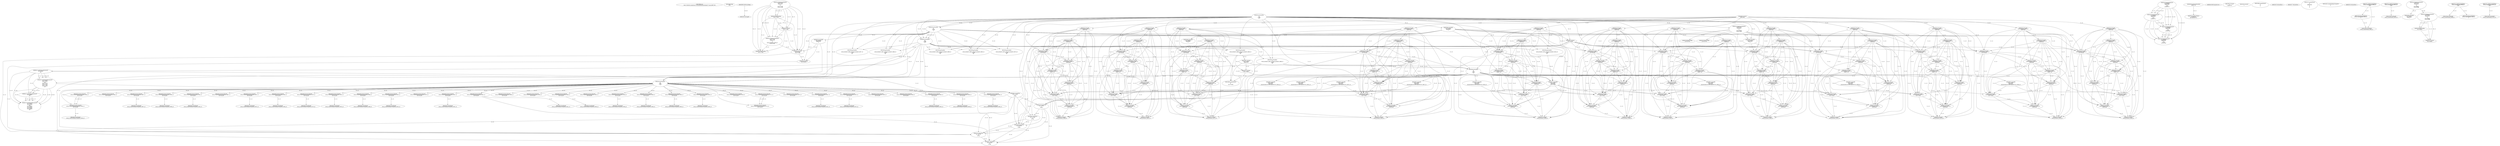 // Global SCDG with merge call
digraph {
	0 [label="268454688.main
bc6c1749356551cbd4d54ee79104b4add90ee0e5b566def377e5a4226ff727b9"]
	1 [label="268454699.Sleep
1000"]
	2 [label="268450908.GetProcessHeap
"]
	3 [label="268465424.VirtualAlloc
0
128
12288
4"]
	4 [label="268465190.RegOpenKeyExW
2147483650
268501000
0
131097
2147417172"]
	5 [label="268465489.wsprintfW
3221762048
268500964
0"]
	3 -> 5 [label="(0-->1)"]
	6 [label="268466183.VirtualAlloc
0
1024
12288
4"]
	3 -> 6 [label="(3-->3)"]
	3 -> 6 [label="(4-->4)"]
	7 [label="268466202.VirtualAlloc
0
3596
12288
4"]
	3 -> 7 [label="(3-->3)"]
	6 -> 7 [label="(3-->3)"]
	3 -> 7 [label="(4-->4)"]
	6 -> 7 [label="(4-->4)"]
	8 [label="268466212.GetWindowsDirectoryW
3221770240
256"]
	7 -> 8 [label="(0-->1)"]
	9 [label="268466270.GetVolumeInformationW
3221770240
3221770752
256
3221771776
3221771784
3221771780
3221771264
256"]
	7 -> 9 [label="(0-->1)"]
	8 -> 9 [label="(1-->1)"]
	8 -> 9 [label="(2-->3)"]
	8 -> 9 [label="(2-->8)"]
	10 [label="268465190.RegOpenKeyExW
2147483650
268501632
0
131097
2147417172"]
	4 -> 10 [label="(1-->1)"]
	4 -> 10 [label="(4-->4)"]
	4 -> 10 [label="(5-->5)"]
	11 [label="268465223.RegQueryValueExW
3221771788
268501592
0
0
3221771788
2147417188"]
	12 [label="268465239.RegCloseKey
3221771788"]
	11 -> 12 [label="(1-->1)"]
	11 -> 12 [label="(5-->1)"]
	13 [label="268466320.lstrlenW
3221771788"]
	11 -> 13 [label="(1-->1)"]
	11 -> 13 [label="(5-->1)"]
	12 -> 13 [label="(1-->1)"]
	14 [label="268465223.RegQueryValueExW
3221771788
268501728
0
0
retval_lstrlenW_32789_32
2147417188"]
	11 -> 14 [label="(1-->1)"]
	11 -> 14 [label="(5-->1)"]
	12 -> 14 [label="(1-->1)"]
	13 -> 14 [label="(1-->1)"]
	11 -> 14 [label="(6-->6)"]
	15 [label="268466376.wsprintfW
3221766144
268501204
0"]
	6 -> 15 [label="(0-->1)"]
	16 [label="268466397.lstrcatW
3221766144
3221771788"]
	6 -> 16 [label="(0-->1)"]
	15 -> 16 [label="(1-->1)"]
	11 -> 16 [label="(1-->2)"]
	11 -> 16 [label="(5-->2)"]
	12 -> 16 [label="(1-->2)"]
	13 -> 16 [label="(1-->2)"]
	14 -> 16 [label="(1-->2)"]
	17 [label="268466409.GetModuleHandleW
268501752"]
	18 [label="268466416.GetProcAddress
270536744
RtlComputeCrc32"]
	17 -> 18 [label="(0-->1)"]
	19 [label="268466432.lstrlenW
3221766144"]
	6 -> 19 [label="(0-->1)"]
	15 -> 19 [label="(1-->1)"]
	16 -> 19 [label="(1-->1)"]
	20 [label="268466449.RtlComputeCrc32
"]
	21 [label="268466481.VirtualFree
3221770240
0
32768"]
	7 -> 21 [label="(0-->1)"]
	8 -> 21 [label="(1-->1)"]
	9 -> 21 [label="(1-->1)"]
	22 [label="268464882.lstrlenW
3221762048"]
	3 -> 22 [label="(0-->1)"]
	5 -> 22 [label="(1-->1)"]
	23 [label="268464893.lstrlenW
268497860"]
	24 [label="268453932.VirtualAlloc
0
retval_lstrlenW_32891_32_retval_lstrlenW_32886_32
12288
64"]
	3 -> 24 [label="(3-->3)"]
	6 -> 24 [label="(3-->3)"]
	7 -> 24 [label="(3-->3)"]
	25 [label="268453967.lstrcpyW
0
268497976"]
	26 [label="268453974.lstrlenW
0"]
	27 [label="268464425.lstrcatW
retval_lstrlenW_32955_32
268497860"]
	23 -> 27 [label="(1-->2)"]
	28 [label="268464433.lstrcatW
retval_lstrlenW_32955_32
268500944"]
	27 -> 28 [label="(1-->1)"]
	29 [label="268464439.lstrcatW
retval_lstrlenW_32955_32
3221762048"]
	27 -> 29 [label="(1-->1)"]
	28 -> 29 [label="(1-->1)"]
	3 -> 29 [label="(0-->2)"]
	5 -> 29 [label="(1-->2)"]
	22 -> 29 [label="(1-->2)"]
	30 [label="268464447.lstrcatW
retval_lstrlenW_32955_32
268500948"]
	27 -> 30 [label="(1-->1)"]
	28 -> 30 [label="(1-->1)"]
	29 -> 30 [label="(1-->1)"]
	31 [label="268464636.VirtualAlloc
0
66
12288
64"]
	3 -> 31 [label="(3-->3)"]
	6 -> 31 [label="(3-->3)"]
	7 -> 31 [label="(3-->3)"]
	24 -> 31 [label="(3-->3)"]
	24 -> 31 [label="(4-->4)"]
	32 [label="268464662.wsprintfW
3221778432
268500952
unconstrained_ret_RtlComputeCrc32_32847_32"]
	31 -> 32 [label="(0-->1)"]
	33 [label="268464692.lstrcatW
retval_lstrlenW_32955_32
268497764"]
	27 -> 33 [label="(1-->1)"]
	28 -> 33 [label="(1-->1)"]
	29 -> 33 [label="(1-->1)"]
	30 -> 33 [label="(1-->1)"]
	34 [label="268464700.lstrcatW
retval_lstrlenW_32955_32
268500944"]
	27 -> 34 [label="(1-->1)"]
	28 -> 34 [label="(1-->1)"]
	29 -> 34 [label="(1-->1)"]
	30 -> 34 [label="(1-->1)"]
	33 -> 34 [label="(1-->1)"]
	28 -> 34 [label="(2-->2)"]
	35 [label="268464706.lstrcatW
retval_lstrlenW_32955_32
3221778432"]
	27 -> 35 [label="(1-->1)"]
	28 -> 35 [label="(1-->1)"]
	29 -> 35 [label="(1-->1)"]
	30 -> 35 [label="(1-->1)"]
	33 -> 35 [label="(1-->1)"]
	34 -> 35 [label="(1-->1)"]
	31 -> 35 [label="(0-->2)"]
	32 -> 35 [label="(1-->2)"]
	36 [label="268464714.lstrcatW
retval_lstrlenW_32955_32
268500948"]
	27 -> 36 [label="(1-->1)"]
	28 -> 36 [label="(1-->1)"]
	29 -> 36 [label="(1-->1)"]
	30 -> 36 [label="(1-->1)"]
	33 -> 36 [label="(1-->1)"]
	34 -> 36 [label="(1-->1)"]
	35 -> 36 [label="(1-->1)"]
	30 -> 36 [label="(2-->2)"]
	37 [label="268464726.VirtualFree
3221778432
0
32768"]
	31 -> 37 [label="(0-->1)"]
	32 -> 37 [label="(1-->1)"]
	35 -> 37 [label="(2-->1)"]
	21 -> 37 [label="(3-->3)"]
	38 [label="268464767.lstrlenW
retval_lstrlenW_32955_32"]
	27 -> 38 [label="(1-->1)"]
	28 -> 38 [label="(1-->1)"]
	29 -> 38 [label="(1-->1)"]
	30 -> 38 [label="(1-->1)"]
	33 -> 38 [label="(1-->1)"]
	34 -> 38 [label="(1-->1)"]
	35 -> 38 [label="(1-->1)"]
	36 -> 38 [label="(1-->1)"]
	39 [label="268453998.CreateMutexW
0
0
0"]
	40 [label="268454010.GetLastError
"]
	41 [label="268454017.GetLastError
"]
	42 [label="268454043.VirtualFree
3221774336
0
32768"]
	24 -> 42 [label="(0-->1)"]
	21 -> 42 [label="(3-->3)"]
	37 -> 42 [label="(3-->3)"]
	43 [label="268467629.VirtualFree
3221762048
0
32768"]
	3 -> 43 [label="(0-->1)"]
	5 -> 43 [label="(1-->1)"]
	22 -> 43 [label="(1-->1)"]
	29 -> 43 [label="(2-->1)"]
	21 -> 43 [label="(3-->3)"]
	37 -> 43 [label="(3-->3)"]
	42 -> 43 [label="(3-->3)"]
	44 [label="268467737.VirtualFree
3221766144
0
32768"]
	6 -> 44 [label="(0-->1)"]
	15 -> 44 [label="(1-->1)"]
	16 -> 44 [label="(1-->1)"]
	19 -> 44 [label="(1-->1)"]
	21 -> 44 [label="(3-->3)"]
	37 -> 44 [label="(3-->3)"]
	42 -> 44 [label="(3-->3)"]
	43 -> 44 [label="(3-->3)"]
	45 [label="268454737.CreateThread
0
0
268447024
0
0
0"]
	46 [label="268454450.CreateToolhelp32Snapshot
2
0"]
	47 [label="268454476.VirtualAlloc
0
556
12288
4"]
	3 -> 47 [label="(3-->3)"]
	6 -> 47 [label="(3-->3)"]
	7 -> 47 [label="(3-->3)"]
	24 -> 47 [label="(3-->3)"]
	31 -> 47 [label="(3-->3)"]
	3 -> 47 [label="(4-->4)"]
	6 -> 47 [label="(4-->4)"]
	7 -> 47 [label="(4-->4)"]
	48 [label="268454501.Process32FirstW
retval_CreateToolhelp32Snapshot_33944_32
3221782528"]
	47 -> 48 [label="(0-->2)"]
	49 [label="268454533.lstrcmpiW
"]
	2 -> 49 [label="(0-->0)"]
	50 [label="268454602.Process32NextW
retval_CreateToolhelp32Snapshot_33944_32
3221782528"]
	48 -> 50 [label="(1-->1)"]
	47 -> 50 [label="(0-->2)"]
	48 -> 50 [label="(2-->2)"]
	51 [label="268465223.RegQueryValueExW
2147417376
268500984
0
0
3221762048
2147417188"]
	3 -> 51 [label="(0-->5)"]
	52 [label="268465254.GetLastError
"]
	53 [label="268465263.RegCloseKey
2147417376"]
	51 -> 53 [label="(1-->1)"]
	54 [label="268453932.VirtualAlloc
0
retval_lstrlenW_32867_32_retval_lstrlenW_32860_32
12288
64"]
	3 -> 54 [label="(3-->3)"]
	6 -> 54 [label="(3-->3)"]
	7 -> 54 [label="(3-->3)"]
	55 [label="268464425.lstrcatW
retval_lstrlenW_32909_32
268497860"]
	23 -> 55 [label="(1-->2)"]
	56 [label="268464433.lstrcatW
retval_lstrlenW_32909_32
268500944"]
	55 -> 56 [label="(1-->1)"]
	57 [label="268464439.lstrcatW
retval_lstrlenW_32909_32
3221762048"]
	55 -> 57 [label="(1-->1)"]
	56 -> 57 [label="(1-->1)"]
	3 -> 57 [label="(0-->2)"]
	5 -> 57 [label="(1-->2)"]
	22 -> 57 [label="(1-->2)"]
	51 -> 57 [label="(5-->2)"]
	58 [label="268464447.lstrcatW
retval_lstrlenW_32909_32
268500948"]
	55 -> 58 [label="(1-->1)"]
	56 -> 58 [label="(1-->1)"]
	57 -> 58 [label="(1-->1)"]
	59 [label="268464662.wsprintfW
3221778432
268500952
unconstrained_ret_RtlComputeCrc32_32825_32"]
	31 -> 59 [label="(0-->1)"]
	60 [label="268464692.lstrcatW
retval_lstrlenW_32909_32
268497764"]
	55 -> 60 [label="(1-->1)"]
	56 -> 60 [label="(1-->1)"]
	57 -> 60 [label="(1-->1)"]
	58 -> 60 [label="(1-->1)"]
	61 [label="268464700.lstrcatW
retval_lstrlenW_32909_32
268500944"]
	55 -> 61 [label="(1-->1)"]
	56 -> 61 [label="(1-->1)"]
	57 -> 61 [label="(1-->1)"]
	58 -> 61 [label="(1-->1)"]
	60 -> 61 [label="(1-->1)"]
	56 -> 61 [label="(2-->2)"]
	62 [label="268464706.lstrcatW
retval_lstrlenW_32909_32
3221778432"]
	55 -> 62 [label="(1-->1)"]
	56 -> 62 [label="(1-->1)"]
	57 -> 62 [label="(1-->1)"]
	58 -> 62 [label="(1-->1)"]
	60 -> 62 [label="(1-->1)"]
	61 -> 62 [label="(1-->1)"]
	31 -> 62 [label="(0-->2)"]
	59 -> 62 [label="(1-->2)"]
	63 [label="268464714.lstrcatW
retval_lstrlenW_32909_32
268500948"]
	55 -> 63 [label="(1-->1)"]
	56 -> 63 [label="(1-->1)"]
	57 -> 63 [label="(1-->1)"]
	58 -> 63 [label="(1-->1)"]
	60 -> 63 [label="(1-->1)"]
	61 -> 63 [label="(1-->1)"]
	62 -> 63 [label="(1-->1)"]
	58 -> 63 [label="(2-->2)"]
	64 [label="268464767.lstrlenW
retval_lstrlenW_32909_32"]
	55 -> 64 [label="(1-->1)"]
	56 -> 64 [label="(1-->1)"]
	57 -> 64 [label="(1-->1)"]
	58 -> 64 [label="(1-->1)"]
	60 -> 64 [label="(1-->1)"]
	61 -> 64 [label="(1-->1)"]
	62 -> 64 [label="(1-->1)"]
	63 -> 64 [label="(1-->1)"]
	65 [label="268454501.Process32FirstW
retval_CreateToolhelp32Snapshot_33714_32
3221782528"]
	47 -> 65 [label="(0-->2)"]
	66 [label="268454602.Process32NextW
retval_CreateToolhelp32Snapshot_33714_32
3221782528"]
	65 -> 66 [label="(1-->1)"]
	47 -> 66 [label="(0-->2)"]
	65 -> 66 [label="(2-->2)"]
	67 [label="268465263.RegCloseKey
3221771788"]
	11 -> 67 [label="(1-->1)"]
	11 -> 67 [label="(5-->1)"]
	12 -> 67 [label="(1-->1)"]
	13 -> 67 [label="(1-->1)"]
	14 -> 67 [label="(1-->1)"]
	68 [label="268453932.VirtualAlloc
0
retval_lstrlenW_32889_32_retval_lstrlenW_32883_32
12288
64"]
	3 -> 68 [label="(3-->3)"]
	6 -> 68 [label="(3-->3)"]
	7 -> 68 [label="(3-->3)"]
	69 [label="268453967.lstrcpyW
3221774336
268497976"]
	68 -> 69 [label="(0-->1)"]
	70 [label="268453974.lstrlenW
3221774336"]
	68 -> 70 [label="(0-->1)"]
	69 -> 70 [label="(1-->1)"]
	71 [label="268464425.lstrcatW
retval_lstrlenW_32971_32
268497860"]
	23 -> 71 [label="(1-->2)"]
	72 [label="268464433.lstrcatW
retval_lstrlenW_32971_32
268500944"]
	71 -> 72 [label="(1-->1)"]
	73 [label="268464439.lstrcatW
retval_lstrlenW_32971_32
3221762048"]
	71 -> 73 [label="(1-->1)"]
	72 -> 73 [label="(1-->1)"]
	3 -> 73 [label="(0-->2)"]
	5 -> 73 [label="(1-->2)"]
	22 -> 73 [label="(1-->2)"]
	74 [label="268464447.lstrcatW
retval_lstrlenW_32971_32
268500948"]
	71 -> 74 [label="(1-->1)"]
	72 -> 74 [label="(1-->1)"]
	73 -> 74 [label="(1-->1)"]
	75 [label="268464662.wsprintfW
3221778432
268500952
unconstrained_ret_RtlComputeCrc32_32857_32"]
	31 -> 75 [label="(0-->1)"]
	76 [label="268464692.lstrcatW
retval_lstrlenW_32971_32
268497764"]
	71 -> 76 [label="(1-->1)"]
	72 -> 76 [label="(1-->1)"]
	73 -> 76 [label="(1-->1)"]
	74 -> 76 [label="(1-->1)"]
	77 [label="268464700.lstrcatW
retval_lstrlenW_32971_32
268500944"]
	71 -> 77 [label="(1-->1)"]
	72 -> 77 [label="(1-->1)"]
	73 -> 77 [label="(1-->1)"]
	74 -> 77 [label="(1-->1)"]
	76 -> 77 [label="(1-->1)"]
	72 -> 77 [label="(2-->2)"]
	78 [label="268464706.lstrcatW
retval_lstrlenW_32971_32
3221778432"]
	71 -> 78 [label="(1-->1)"]
	72 -> 78 [label="(1-->1)"]
	73 -> 78 [label="(1-->1)"]
	74 -> 78 [label="(1-->1)"]
	76 -> 78 [label="(1-->1)"]
	77 -> 78 [label="(1-->1)"]
	31 -> 78 [label="(0-->2)"]
	75 -> 78 [label="(1-->2)"]
	79 [label="268464714.lstrcatW
retval_lstrlenW_32971_32
268500948"]
	71 -> 79 [label="(1-->1)"]
	72 -> 79 [label="(1-->1)"]
	73 -> 79 [label="(1-->1)"]
	74 -> 79 [label="(1-->1)"]
	76 -> 79 [label="(1-->1)"]
	77 -> 79 [label="(1-->1)"]
	78 -> 79 [label="(1-->1)"]
	74 -> 79 [label="(2-->2)"]
	80 [label="268464767.lstrlenW
retval_lstrlenW_32971_32"]
	71 -> 80 [label="(1-->1)"]
	72 -> 80 [label="(1-->1)"]
	73 -> 80 [label="(1-->1)"]
	74 -> 80 [label="(1-->1)"]
	76 -> 80 [label="(1-->1)"]
	77 -> 80 [label="(1-->1)"]
	78 -> 80 [label="(1-->1)"]
	79 -> 80 [label="(1-->1)"]
	81 [label="268453998.CreateMutexW
0
0
3221774336"]
	68 -> 81 [label="(0-->3)"]
	69 -> 81 [label="(1-->3)"]
	70 -> 81 [label="(1-->3)"]
	82 [label="268454602.Process32NextW
retval_CreateToolhelp32Snapshot_34031_32
3221782528"]
	47 -> 82 [label="(0-->2)"]
	83 [label="268454627.VirtualFree
3221782528
0
32768"]
	47 -> 83 [label="(0-->1)"]
	82 -> 83 [label="(2-->1)"]
	21 -> 83 [label="(3-->3)"]
	37 -> 83 [label="(3-->3)"]
	42 -> 83 [label="(3-->3)"]
	43 -> 83 [label="(3-->3)"]
	44 -> 83 [label="(3-->3)"]
	84 [label="268454634.CloseHandle
retval_CreateToolhelp32Snapshot_34031_32"]
	82 -> 84 [label="(1-->1)"]
	85 [label="268465190.RegOpenKeyExW
2147483650
268501000
0
131097
2147417052"]
	4 -> 85 [label="(1-->1)"]
	10 -> 85 [label="(1-->1)"]
	4 -> 85 [label="(2-->2)"]
	4 -> 85 [label="(4-->4)"]
	10 -> 85 [label="(4-->4)"]
	86 [label="268465489.wsprintfW
3221786624
268500964
0"]
	5 -> 86 [label="(2-->2)"]
	87 [label="268465239.RegCloseKey
2147417376"]
	51 -> 87 [label="(1-->1)"]
	88 [label="268465489.wsprintfW
3221762048
268501104
0"]
	3 -> 88 [label="(0-->1)"]
	51 -> 88 [label="(5-->1)"]
	89 [label="268453932.VirtualAlloc
0
retval_lstrlenW_32893_32_retval_lstrlenW_32899_32
12288
64"]
	3 -> 89 [label="(3-->3)"]
	6 -> 89 [label="(3-->3)"]
	7 -> 89 [label="(3-->3)"]
	90 [label="268464425.lstrcatW
retval_lstrlenW_32990_32
268497860"]
	23 -> 90 [label="(1-->2)"]
	91 [label="268464433.lstrcatW
retval_lstrlenW_32990_32
268500944"]
	90 -> 91 [label="(1-->1)"]
	92 [label="268464439.lstrcatW
retval_lstrlenW_32990_32
3221762048"]
	90 -> 92 [label="(1-->1)"]
	91 -> 92 [label="(1-->1)"]
	3 -> 92 [label="(0-->2)"]
	22 -> 92 [label="(1-->2)"]
	51 -> 92 [label="(5-->2)"]
	88 -> 92 [label="(1-->2)"]
	93 [label="268464447.lstrcatW
retval_lstrlenW_32990_32
268500948"]
	90 -> 93 [label="(1-->1)"]
	91 -> 93 [label="(1-->1)"]
	92 -> 93 [label="(1-->1)"]
	94 [label="268464662.wsprintfW
3221778432
268500952
unconstrained_ret_RtlComputeCrc32_32861_32"]
	31 -> 94 [label="(0-->1)"]
	95 [label="268464692.lstrcatW
retval_lstrlenW_32990_32
268497764"]
	90 -> 95 [label="(1-->1)"]
	91 -> 95 [label="(1-->1)"]
	92 -> 95 [label="(1-->1)"]
	93 -> 95 [label="(1-->1)"]
	96 [label="268464700.lstrcatW
retval_lstrlenW_32990_32
268500944"]
	90 -> 96 [label="(1-->1)"]
	91 -> 96 [label="(1-->1)"]
	92 -> 96 [label="(1-->1)"]
	93 -> 96 [label="(1-->1)"]
	95 -> 96 [label="(1-->1)"]
	91 -> 96 [label="(2-->2)"]
	97 [label="268464706.lstrcatW
retval_lstrlenW_32990_32
3221778432"]
	90 -> 97 [label="(1-->1)"]
	91 -> 97 [label="(1-->1)"]
	92 -> 97 [label="(1-->1)"]
	93 -> 97 [label="(1-->1)"]
	95 -> 97 [label="(1-->1)"]
	96 -> 97 [label="(1-->1)"]
	31 -> 97 [label="(0-->2)"]
	94 -> 97 [label="(1-->2)"]
	98 [label="268464714.lstrcatW
retval_lstrlenW_32990_32
268500948"]
	90 -> 98 [label="(1-->1)"]
	91 -> 98 [label="(1-->1)"]
	92 -> 98 [label="(1-->1)"]
	93 -> 98 [label="(1-->1)"]
	95 -> 98 [label="(1-->1)"]
	96 -> 98 [label="(1-->1)"]
	97 -> 98 [label="(1-->1)"]
	93 -> 98 [label="(2-->2)"]
	99 [label="268464767.lstrlenW
retval_lstrlenW_32990_32"]
	90 -> 99 [label="(1-->1)"]
	91 -> 99 [label="(1-->1)"]
	92 -> 99 [label="(1-->1)"]
	93 -> 99 [label="(1-->1)"]
	95 -> 99 [label="(1-->1)"]
	96 -> 99 [label="(1-->1)"]
	97 -> 99 [label="(1-->1)"]
	98 -> 99 [label="(1-->1)"]
	100 [label="268454761.WaitForSingleObject
retval_CreateThread_33994_32
5000"]
	101 [label="268454780.TerminateThread
retval_CreateThread_33994_32
0"]
	100 -> 101 [label="(1-->1)"]
	102 [label="268454790.CloseHandle
retval_CreateThread_33994_32"]
	100 -> 102 [label="(1-->1)"]
	101 -> 102 [label="(1-->1)"]
	103 [label="268454602.Process32NextW
retval_CreateToolhelp32Snapshot_34547_32
3221782528"]
	47 -> 103 [label="(0-->2)"]
	104 [label="268454634.CloseHandle
retval_CreateToolhelp32Snapshot_34547_32"]
	103 -> 104 [label="(1-->1)"]
	105 [label="268453932.VirtualAlloc
0
retval_lstrlenW_32885_32_retval_lstrlenW_32892_32
12288
64"]
	3 -> 105 [label="(3-->3)"]
	6 -> 105 [label="(3-->3)"]
	7 -> 105 [label="(3-->3)"]
	106 [label="268464425.lstrcatW
retval_lstrlenW_32976_32
268497860"]
	23 -> 106 [label="(1-->2)"]
	107 [label="268464433.lstrcatW
retval_lstrlenW_32976_32
268500944"]
	106 -> 107 [label="(1-->1)"]
	108 [label="268464439.lstrcatW
retval_lstrlenW_32976_32
3221762048"]
	106 -> 108 [label="(1-->1)"]
	107 -> 108 [label="(1-->1)"]
	3 -> 108 [label="(0-->2)"]
	5 -> 108 [label="(1-->2)"]
	22 -> 108 [label="(1-->2)"]
	51 -> 108 [label="(5-->2)"]
	109 [label="268464447.lstrcatW
retval_lstrlenW_32976_32
268500948"]
	106 -> 109 [label="(1-->1)"]
	107 -> 109 [label="(1-->1)"]
	108 -> 109 [label="(1-->1)"]
	110 [label="268464662.wsprintfW
3221778432
268500952
unconstrained_ret_RtlComputeCrc32_32856_32"]
	31 -> 110 [label="(0-->1)"]
	111 [label="268464692.lstrcatW
retval_lstrlenW_32976_32
268497764"]
	106 -> 111 [label="(1-->1)"]
	107 -> 111 [label="(1-->1)"]
	108 -> 111 [label="(1-->1)"]
	109 -> 111 [label="(1-->1)"]
	112 [label="268464700.lstrcatW
retval_lstrlenW_32976_32
268500944"]
	106 -> 112 [label="(1-->1)"]
	107 -> 112 [label="(1-->1)"]
	108 -> 112 [label="(1-->1)"]
	109 -> 112 [label="(1-->1)"]
	111 -> 112 [label="(1-->1)"]
	107 -> 112 [label="(2-->2)"]
	113 [label="268464706.lstrcatW
retval_lstrlenW_32976_32
3221778432"]
	106 -> 113 [label="(1-->1)"]
	107 -> 113 [label="(1-->1)"]
	108 -> 113 [label="(1-->1)"]
	109 -> 113 [label="(1-->1)"]
	111 -> 113 [label="(1-->1)"]
	112 -> 113 [label="(1-->1)"]
	31 -> 113 [label="(0-->2)"]
	110 -> 113 [label="(1-->2)"]
	114 [label="268464714.lstrcatW
retval_lstrlenW_32976_32
268500948"]
	106 -> 114 [label="(1-->1)"]
	107 -> 114 [label="(1-->1)"]
	108 -> 114 [label="(1-->1)"]
	109 -> 114 [label="(1-->1)"]
	111 -> 114 [label="(1-->1)"]
	112 -> 114 [label="(1-->1)"]
	113 -> 114 [label="(1-->1)"]
	109 -> 114 [label="(2-->2)"]
	115 [label="268464767.lstrlenW
retval_lstrlenW_32976_32"]
	106 -> 115 [label="(1-->1)"]
	107 -> 115 [label="(1-->1)"]
	108 -> 115 [label="(1-->1)"]
	109 -> 115 [label="(1-->1)"]
	111 -> 115 [label="(1-->1)"]
	112 -> 115 [label="(1-->1)"]
	113 -> 115 [label="(1-->1)"]
	114 -> 115 [label="(1-->1)"]
	116 [label="268454761.WaitForSingleObject
retval_CreateThread_33924_32
5000"]
	117 [label="268454790.CloseHandle
retval_CreateThread_33924_32"]
	116 -> 117 [label="(1-->1)"]
	118 [label="268454602.Process32NextW
retval_CreateToolhelp32Snapshot_34339_32
3221782528"]
	47 -> 118 [label="(0-->2)"]
	119 [label="268453932.VirtualAlloc
0
retval_lstrlenW_32824_32_retval_lstrlenW_32816_32
12288
64"]
	3 -> 119 [label="(3-->3)"]
	6 -> 119 [label="(3-->3)"]
	7 -> 119 [label="(3-->3)"]
	120 [label="268464425.lstrcatW
retval_lstrlenW_32846_32
268497860"]
	23 -> 120 [label="(1-->2)"]
	121 [label="268464433.lstrcatW
retval_lstrlenW_32846_32
268500944"]
	120 -> 121 [label="(1-->1)"]
	122 [label="268464439.lstrcatW
retval_lstrlenW_32846_32
3221762048"]
	120 -> 122 [label="(1-->1)"]
	121 -> 122 [label="(1-->1)"]
	3 -> 122 [label="(0-->2)"]
	5 -> 122 [label="(1-->2)"]
	22 -> 122 [label="(1-->2)"]
	123 [label="268464447.lstrcatW
retval_lstrlenW_32846_32
268500948"]
	120 -> 123 [label="(1-->1)"]
	121 -> 123 [label="(1-->1)"]
	122 -> 123 [label="(1-->1)"]
	124 [label="268464679.wsprintfW
3221778432
268500964
3221774336"]
	31 -> 124 [label="(0-->1)"]
	5 -> 124 [label="(2-->2)"]
	69 -> 124 [label="(1-->3)"]
	70 -> 124 [label="(1-->3)"]
	119 -> 124 [label="(0-->3)"]
	125 [label="268464692.lstrcatW
retval_lstrlenW_32846_32
268497764"]
	120 -> 125 [label="(1-->1)"]
	121 -> 125 [label="(1-->1)"]
	122 -> 125 [label="(1-->1)"]
	123 -> 125 [label="(1-->1)"]
	126 [label="268464700.lstrcatW
retval_lstrlenW_32846_32
268500944"]
	120 -> 126 [label="(1-->1)"]
	121 -> 126 [label="(1-->1)"]
	122 -> 126 [label="(1-->1)"]
	123 -> 126 [label="(1-->1)"]
	125 -> 126 [label="(1-->1)"]
	121 -> 126 [label="(2-->2)"]
	127 [label="268464706.lstrcatW
retval_lstrlenW_32846_32
3221778432"]
	120 -> 127 [label="(1-->1)"]
	121 -> 127 [label="(1-->1)"]
	122 -> 127 [label="(1-->1)"]
	123 -> 127 [label="(1-->1)"]
	125 -> 127 [label="(1-->1)"]
	126 -> 127 [label="(1-->1)"]
	31 -> 127 [label="(0-->2)"]
	124 -> 127 [label="(1-->2)"]
	128 [label="268464714.lstrcatW
retval_lstrlenW_32846_32
268500948"]
	120 -> 128 [label="(1-->1)"]
	121 -> 128 [label="(1-->1)"]
	122 -> 128 [label="(1-->1)"]
	123 -> 128 [label="(1-->1)"]
	125 -> 128 [label="(1-->1)"]
	126 -> 128 [label="(1-->1)"]
	127 -> 128 [label="(1-->1)"]
	123 -> 128 [label="(2-->2)"]
	129 [label="268464767.lstrlenW
retval_lstrlenW_32846_32"]
	120 -> 129 [label="(1-->1)"]
	121 -> 129 [label="(1-->1)"]
	122 -> 129 [label="(1-->1)"]
	123 -> 129 [label="(1-->1)"]
	125 -> 129 [label="(1-->1)"]
	126 -> 129 [label="(1-->1)"]
	127 -> 129 [label="(1-->1)"]
	128 -> 129 [label="(1-->1)"]
	130 [label="268454602.Process32NextW
retval_CreateToolhelp32Snapshot_32975_32
3221782528"]
	47 -> 130 [label="(0-->2)"]
	131 [label="268454634.CloseHandle
retval_CreateToolhelp32Snapshot_32975_32"]
	130 -> 131 [label="(1-->1)"]
	132 [label="268465223.RegQueryValueExW
2147417376
268500984
0
0
3221786624
2147417068"]
	133 [label="268465489.wsprintfW
3221786624
268501104
0"]
	132 -> 133 [label="(5-->1)"]
	134 [label="268466212.GetWindowsDirectoryW
3221794816
256"]
	8 -> 134 [label="(2-->2)"]
	9 -> 134 [label="(3-->2)"]
	9 -> 134 [label="(8-->2)"]
	135 [label="268466270.GetVolumeInformationW
3221794816
3221795328
256
3221796352
3221796360
3221796356
3221795840
256"]
	134 -> 135 [label="(1-->1)"]
	8 -> 135 [label="(2-->3)"]
	9 -> 135 [label="(3-->3)"]
	9 -> 135 [label="(8-->3)"]
	134 -> 135 [label="(2-->3)"]
	8 -> 135 [label="(2-->8)"]
	9 -> 135 [label="(3-->8)"]
	9 -> 135 [label="(8-->8)"]
	134 -> 135 [label="(2-->8)"]
	136 [label="268465190.RegOpenKeyExW
2147483650
268501632
0
131097
2147417052"]
	4 -> 136 [label="(1-->1)"]
	10 -> 136 [label="(1-->1)"]
	85 -> 136 [label="(1-->1)"]
	10 -> 136 [label="(2-->2)"]
	4 -> 136 [label="(4-->4)"]
	10 -> 136 [label="(4-->4)"]
	85 -> 136 [label="(4-->4)"]
	85 -> 136 [label="(5-->5)"]
	137 [label="268465223.RegQueryValueExW
3221796364
268501592
0
0
3221796364
2147417068"]
	132 -> 137 [label="(6-->6)"]
	138 [label="268465239.RegCloseKey
3221796364"]
	137 -> 138 [label="(1-->1)"]
	137 -> 138 [label="(5-->1)"]
	139 [label="268466320.lstrlenW
3221796364"]
	137 -> 139 [label="(1-->1)"]
	137 -> 139 [label="(5-->1)"]
	138 -> 139 [label="(1-->1)"]
	140 [label="268454501.Process32FirstW
retval_CreateToolhelp32Snapshot_32975_32
3221782528"]
	47 -> 140 [label="(0-->2)"]
	141 [label="268454761.WaitForSingleObject
retval_CreateThread_32968_32
5000"]
	142 [label="268454790.CloseHandle
retval_CreateThread_32968_32"]
	141 -> 142 [label="(1-->1)"]
	143 [label="268454602.Process32NextW
retval_CreateToolhelp32Snapshot_33003_32
3221782528"]
	47 -> 143 [label="(0-->2)"]
	144 [label="268454634.CloseHandle
retval_CreateToolhelp32Snapshot_33003_32"]
	143 -> 144 [label="(1-->1)"]
	145 [label="268454780.TerminateThread
retval_CreateThread_32968_32
0"]
	141 -> 145 [label="(1-->1)"]
	146 [label="268454602.Process32NextW
retval_CreateToolhelp32Snapshot_33009_32
3221782528"]
	47 -> 146 [label="(0-->2)"]
	147 [label="268454634.CloseHandle
retval_CreateToolhelp32Snapshot_33009_32"]
	146 -> 147 [label="(1-->1)"]
	148 [label="268454501.Process32FirstW
retval_CreateToolhelp32Snapshot_33003_32
3221782528"]
	47 -> 148 [label="(0-->2)"]
	149 [label="268454501.Process32FirstW
retval_CreateToolhelp32Snapshot_33009_32
3221782528"]
	47 -> 149 [label="(0-->2)"]
	150 [label="268453932.VirtualAlloc
0
retval_lstrlenW_32878_32_retval_lstrlenW_32874_32
12288
64"]
	3 -> 150 [label="(3-->3)"]
	6 -> 150 [label="(3-->3)"]
	7 -> 150 [label="(3-->3)"]
	151 [label="268464425.lstrcatW
retval_lstrlenW_32933_32
268497860"]
	23 -> 151 [label="(1-->2)"]
	152 [label="268464433.lstrcatW
retval_lstrlenW_32933_32
268500944"]
	151 -> 152 [label="(1-->1)"]
	153 [label="268464439.lstrcatW
retval_lstrlenW_32933_32
3221762048"]
	151 -> 153 [label="(1-->1)"]
	152 -> 153 [label="(1-->1)"]
	3 -> 153 [label="(0-->2)"]
	22 -> 153 [label="(1-->2)"]
	51 -> 153 [label="(5-->2)"]
	88 -> 153 [label="(1-->2)"]
	154 [label="268464447.lstrcatW
retval_lstrlenW_32933_32
268500948"]
	151 -> 154 [label="(1-->1)"]
	152 -> 154 [label="(1-->1)"]
	153 -> 154 [label="(1-->1)"]
	155 [label="268464692.lstrcatW
retval_lstrlenW_32933_32
268497764"]
	151 -> 155 [label="(1-->1)"]
	152 -> 155 [label="(1-->1)"]
	153 -> 155 [label="(1-->1)"]
	154 -> 155 [label="(1-->1)"]
	156 [label="268464700.lstrcatW
retval_lstrlenW_32933_32
268500944"]
	151 -> 156 [label="(1-->1)"]
	152 -> 156 [label="(1-->1)"]
	153 -> 156 [label="(1-->1)"]
	154 -> 156 [label="(1-->1)"]
	155 -> 156 [label="(1-->1)"]
	152 -> 156 [label="(2-->2)"]
	157 [label="268464706.lstrcatW
retval_lstrlenW_32933_32
3221778432"]
	151 -> 157 [label="(1-->1)"]
	152 -> 157 [label="(1-->1)"]
	153 -> 157 [label="(1-->1)"]
	154 -> 157 [label="(1-->1)"]
	155 -> 157 [label="(1-->1)"]
	156 -> 157 [label="(1-->1)"]
	31 -> 157 [label="(0-->2)"]
	124 -> 157 [label="(1-->2)"]
	158 [label="268464714.lstrcatW
retval_lstrlenW_32933_32
268500948"]
	151 -> 158 [label="(1-->1)"]
	152 -> 158 [label="(1-->1)"]
	153 -> 158 [label="(1-->1)"]
	154 -> 158 [label="(1-->1)"]
	155 -> 158 [label="(1-->1)"]
	156 -> 158 [label="(1-->1)"]
	157 -> 158 [label="(1-->1)"]
	154 -> 158 [label="(2-->2)"]
	159 [label="268464767.lstrlenW
retval_lstrlenW_32933_32"]
	151 -> 159 [label="(1-->1)"]
	152 -> 159 [label="(1-->1)"]
	153 -> 159 [label="(1-->1)"]
	154 -> 159 [label="(1-->1)"]
	155 -> 159 [label="(1-->1)"]
	156 -> 159 [label="(1-->1)"]
	157 -> 159 [label="(1-->1)"]
	158 -> 159 [label="(1-->1)"]
	160 [label="268454602.Process32NextW
retval_CreateToolhelp32Snapshot_33842_32
3221782528"]
	47 -> 160 [label="(0-->2)"]
	161 [label="268454634.CloseHandle
retval_CreateToolhelp32Snapshot_33842_32"]
	160 -> 161 [label="(1-->1)"]
	162 [label="268464662.wsprintfW
3221778432
268500952
unconstrained_ret_RtlComputeCrc32_32843_32"]
	31 -> 162 [label="(0-->1)"]
	163 [label="268454602.Process32NextW
retval_CreateToolhelp32Snapshot_33857_32
3221782528"]
	47 -> 163 [label="(0-->2)"]
	164 [label="268454634.CloseHandle
retval_CreateToolhelp32Snapshot_33857_32"]
	163 -> 164 [label="(1-->1)"]
	165 [label="268464425.lstrcatW
retval_lstrlenW_32947_32
268497860"]
	23 -> 165 [label="(1-->2)"]
	166 [label="268464433.lstrcatW
retval_lstrlenW_32947_32
268500944"]
	165 -> 166 [label="(1-->1)"]
	167 [label="268464439.lstrcatW
retval_lstrlenW_32947_32
3221762048"]
	165 -> 167 [label="(1-->1)"]
	166 -> 167 [label="(1-->1)"]
	3 -> 167 [label="(0-->2)"]
	22 -> 167 [label="(1-->2)"]
	51 -> 167 [label="(5-->2)"]
	88 -> 167 [label="(1-->2)"]
	168 [label="268464447.lstrcatW
retval_lstrlenW_32947_32
268500948"]
	165 -> 168 [label="(1-->1)"]
	166 -> 168 [label="(1-->1)"]
	167 -> 168 [label="(1-->1)"]
	169 [label="268464692.lstrcatW
retval_lstrlenW_32947_32
268497764"]
	165 -> 169 [label="(1-->1)"]
	166 -> 169 [label="(1-->1)"]
	167 -> 169 [label="(1-->1)"]
	168 -> 169 [label="(1-->1)"]
	170 [label="268464700.lstrcatW
retval_lstrlenW_32947_32
268500944"]
	165 -> 170 [label="(1-->1)"]
	166 -> 170 [label="(1-->1)"]
	167 -> 170 [label="(1-->1)"]
	168 -> 170 [label="(1-->1)"]
	169 -> 170 [label="(1-->1)"]
	166 -> 170 [label="(2-->2)"]
	171 [label="268464706.lstrcatW
retval_lstrlenW_32947_32
3221778432"]
	165 -> 171 [label="(1-->1)"]
	166 -> 171 [label="(1-->1)"]
	167 -> 171 [label="(1-->1)"]
	168 -> 171 [label="(1-->1)"]
	169 -> 171 [label="(1-->1)"]
	170 -> 171 [label="(1-->1)"]
	31 -> 171 [label="(0-->2)"]
	124 -> 171 [label="(1-->2)"]
	172 [label="268464714.lstrcatW
retval_lstrlenW_32947_32
268500948"]
	165 -> 172 [label="(1-->1)"]
	166 -> 172 [label="(1-->1)"]
	167 -> 172 [label="(1-->1)"]
	168 -> 172 [label="(1-->1)"]
	169 -> 172 [label="(1-->1)"]
	170 -> 172 [label="(1-->1)"]
	171 -> 172 [label="(1-->1)"]
	168 -> 172 [label="(2-->2)"]
	173 [label="268464767.lstrlenW
retval_lstrlenW_32947_32"]
	165 -> 173 [label="(1-->1)"]
	166 -> 173 [label="(1-->1)"]
	167 -> 173 [label="(1-->1)"]
	168 -> 173 [label="(1-->1)"]
	169 -> 173 [label="(1-->1)"]
	170 -> 173 [label="(1-->1)"]
	171 -> 173 [label="(1-->1)"]
	172 -> 173 [label="(1-->1)"]
	174 [label="268454602.Process32NextW
retval_CreateToolhelp32Snapshot_33894_32
3221782528"]
	47 -> 174 [label="(0-->2)"]
	175 [label="268454634.CloseHandle
retval_CreateToolhelp32Snapshot_33894_32"]
	174 -> 175 [label="(1-->1)"]
	176 [label="268454501.Process32FirstW
retval_CreateToolhelp32Snapshot_33842_32
3221782528"]
	47 -> 176 [label="(0-->2)"]
	177 [label="268464425.lstrcatW
retval_lstrlenW_32964_32
268497860"]
	23 -> 177 [label="(1-->2)"]
	178 [label="268464433.lstrcatW
retval_lstrlenW_32964_32
268500944"]
	177 -> 178 [label="(1-->1)"]
	179 [label="268464439.lstrcatW
retval_lstrlenW_32964_32
3221762048"]
	177 -> 179 [label="(1-->1)"]
	178 -> 179 [label="(1-->1)"]
	3 -> 179 [label="(0-->2)"]
	5 -> 179 [label="(1-->2)"]
	22 -> 179 [label="(1-->2)"]
	180 [label="268464447.lstrcatW
retval_lstrlenW_32964_32
268500948"]
	177 -> 180 [label="(1-->1)"]
	178 -> 180 [label="(1-->1)"]
	179 -> 180 [label="(1-->1)"]
	181 [label="268464692.lstrcatW
retval_lstrlenW_32964_32
268497764"]
	177 -> 181 [label="(1-->1)"]
	178 -> 181 [label="(1-->1)"]
	179 -> 181 [label="(1-->1)"]
	180 -> 181 [label="(1-->1)"]
	182 [label="268464700.lstrcatW
retval_lstrlenW_32964_32
268500944"]
	177 -> 182 [label="(1-->1)"]
	178 -> 182 [label="(1-->1)"]
	179 -> 182 [label="(1-->1)"]
	180 -> 182 [label="(1-->1)"]
	181 -> 182 [label="(1-->1)"]
	178 -> 182 [label="(2-->2)"]
	183 [label="268464706.lstrcatW
retval_lstrlenW_32964_32
3221778432"]
	177 -> 183 [label="(1-->1)"]
	178 -> 183 [label="(1-->1)"]
	179 -> 183 [label="(1-->1)"]
	180 -> 183 [label="(1-->1)"]
	181 -> 183 [label="(1-->1)"]
	182 -> 183 [label="(1-->1)"]
	31 -> 183 [label="(0-->2)"]
	124 -> 183 [label="(1-->2)"]
	184 [label="268464714.lstrcatW
retval_lstrlenW_32964_32
268500948"]
	177 -> 184 [label="(1-->1)"]
	178 -> 184 [label="(1-->1)"]
	179 -> 184 [label="(1-->1)"]
	180 -> 184 [label="(1-->1)"]
	181 -> 184 [label="(1-->1)"]
	182 -> 184 [label="(1-->1)"]
	183 -> 184 [label="(1-->1)"]
	180 -> 184 [label="(2-->2)"]
	185 [label="268464767.lstrlenW
retval_lstrlenW_32964_32"]
	177 -> 185 [label="(1-->1)"]
	178 -> 185 [label="(1-->1)"]
	179 -> 185 [label="(1-->1)"]
	180 -> 185 [label="(1-->1)"]
	181 -> 185 [label="(1-->1)"]
	182 -> 185 [label="(1-->1)"]
	183 -> 185 [label="(1-->1)"]
	184 -> 185 [label="(1-->1)"]
	186 [label="268454602.Process32NextW
retval_CreateToolhelp32Snapshot_33942_32
3221782528"]
	47 -> 186 [label="(0-->2)"]
	187 [label="268454634.CloseHandle
retval_CreateToolhelp32Snapshot_33942_32"]
	186 -> 187 [label="(1-->1)"]
	188 [label="268453932.VirtualAlloc
0
retval_lstrlenW_32884_32_retval_lstrlenW_32877_32
12288
64"]
	3 -> 188 [label="(3-->3)"]
	6 -> 188 [label="(3-->3)"]
	7 -> 188 [label="(3-->3)"]
	189 [label="268464425.lstrcatW
retval_lstrlenW_32954_32
268497860"]
	23 -> 189 [label="(1-->2)"]
	190 [label="268464433.lstrcatW
retval_lstrlenW_32954_32
268500944"]
	189 -> 190 [label="(1-->1)"]
	191 [label="268464439.lstrcatW
retval_lstrlenW_32954_32
3221762048"]
	189 -> 191 [label="(1-->1)"]
	190 -> 191 [label="(1-->1)"]
	3 -> 191 [label="(0-->2)"]
	5 -> 191 [label="(1-->2)"]
	22 -> 191 [label="(1-->2)"]
	51 -> 191 [label="(5-->2)"]
	192 [label="268464447.lstrcatW
retval_lstrlenW_32954_32
268500948"]
	189 -> 192 [label="(1-->1)"]
	190 -> 192 [label="(1-->1)"]
	191 -> 192 [label="(1-->1)"]
	193 [label="268464662.wsprintfW
3221778432
268500952
unconstrained_ret_RtlComputeCrc32_32840_32"]
	31 -> 193 [label="(0-->1)"]
	194 [label="268464692.lstrcatW
retval_lstrlenW_32954_32
268497764"]
	189 -> 194 [label="(1-->1)"]
	190 -> 194 [label="(1-->1)"]
	191 -> 194 [label="(1-->1)"]
	192 -> 194 [label="(1-->1)"]
	195 [label="268464700.lstrcatW
retval_lstrlenW_32954_32
268500944"]
	189 -> 195 [label="(1-->1)"]
	190 -> 195 [label="(1-->1)"]
	191 -> 195 [label="(1-->1)"]
	192 -> 195 [label="(1-->1)"]
	194 -> 195 [label="(1-->1)"]
	190 -> 195 [label="(2-->2)"]
	196 [label="268464706.lstrcatW
retval_lstrlenW_32954_32
3221778432"]
	189 -> 196 [label="(1-->1)"]
	190 -> 196 [label="(1-->1)"]
	191 -> 196 [label="(1-->1)"]
	192 -> 196 [label="(1-->1)"]
	194 -> 196 [label="(1-->1)"]
	195 -> 196 [label="(1-->1)"]
	31 -> 196 [label="(0-->2)"]
	193 -> 196 [label="(1-->2)"]
	197 [label="268464714.lstrcatW
retval_lstrlenW_32954_32
268500948"]
	189 -> 197 [label="(1-->1)"]
	190 -> 197 [label="(1-->1)"]
	191 -> 197 [label="(1-->1)"]
	192 -> 197 [label="(1-->1)"]
	194 -> 197 [label="(1-->1)"]
	195 -> 197 [label="(1-->1)"]
	196 -> 197 [label="(1-->1)"]
	192 -> 197 [label="(2-->2)"]
	198 [label="268464767.lstrlenW
retval_lstrlenW_32954_32"]
	189 -> 198 [label="(1-->1)"]
	190 -> 198 [label="(1-->1)"]
	191 -> 198 [label="(1-->1)"]
	192 -> 198 [label="(1-->1)"]
	194 -> 198 [label="(1-->1)"]
	195 -> 198 [label="(1-->1)"]
	196 -> 198 [label="(1-->1)"]
	197 -> 198 [label="(1-->1)"]
	199 [label="268454602.Process32NextW
retval_CreateToolhelp32Snapshot_33937_32
3221782528"]
	47 -> 199 [label="(0-->2)"]
	200 [label="268454634.CloseHandle
retval_CreateToolhelp32Snapshot_33937_32"]
	199 -> 200 [label="(1-->1)"]
	201 [label="268454602.Process32NextW
retval_CreateToolhelp32Snapshot_33903_32
3221782528"]
	47 -> 201 [label="(0-->2)"]
	202 [label="268454634.CloseHandle
retval_CreateToolhelp32Snapshot_33903_32"]
	201 -> 202 [label="(1-->1)"]
	203 [label="268454501.Process32FirstW
retval_CreateToolhelp32Snapshot_33857_32
3221782528"]
	47 -> 203 [label="(0-->2)"]
	204 [label="268464662.wsprintfW
3221778432
268500952
unconstrained_ret_RtlComputeCrc32_32801_32"]
	31 -> 204 [label="(0-->1)"]
	205 [label="268454602.Process32NextW
retval_CreateToolhelp32Snapshot_33279_32
3221782528"]
	47 -> 205 [label="(0-->2)"]
	206 [label="268454634.CloseHandle
retval_CreateToolhelp32Snapshot_33279_32"]
	205 -> 206 [label="(1-->1)"]
	207 [label="268454602.Process32NextW
retval_CreateToolhelp32Snapshot_33923_32
3221782528"]
	47 -> 207 [label="(0-->2)"]
	208 [label="268454634.CloseHandle
retval_CreateToolhelp32Snapshot_33923_32"]
	207 -> 208 [label="(1-->1)"]
	209 [label="268464425.lstrcatW
retval_lstrlenW_32963_32
268497860"]
	23 -> 209 [label="(1-->2)"]
	210 [label="268464433.lstrcatW
retval_lstrlenW_32963_32
268500944"]
	209 -> 210 [label="(1-->1)"]
	211 [label="268464439.lstrcatW
retval_lstrlenW_32963_32
3221762048"]
	209 -> 211 [label="(1-->1)"]
	210 -> 211 [label="(1-->1)"]
	3 -> 211 [label="(0-->2)"]
	5 -> 211 [label="(1-->2)"]
	22 -> 211 [label="(1-->2)"]
	51 -> 211 [label="(5-->2)"]
	212 [label="268464447.lstrcatW
retval_lstrlenW_32963_32
268500948"]
	209 -> 212 [label="(1-->1)"]
	210 -> 212 [label="(1-->1)"]
	211 -> 212 [label="(1-->1)"]
	213 [label="268464692.lstrcatW
retval_lstrlenW_32963_32
268497764"]
	209 -> 213 [label="(1-->1)"]
	210 -> 213 [label="(1-->1)"]
	211 -> 213 [label="(1-->1)"]
	212 -> 213 [label="(1-->1)"]
	214 [label="268464700.lstrcatW
retval_lstrlenW_32963_32
268500944"]
	209 -> 214 [label="(1-->1)"]
	210 -> 214 [label="(1-->1)"]
	211 -> 214 [label="(1-->1)"]
	212 -> 214 [label="(1-->1)"]
	213 -> 214 [label="(1-->1)"]
	210 -> 214 [label="(2-->2)"]
	215 [label="268464706.lstrcatW
retval_lstrlenW_32963_32
3221778432"]
	209 -> 215 [label="(1-->1)"]
	210 -> 215 [label="(1-->1)"]
	211 -> 215 [label="(1-->1)"]
	212 -> 215 [label="(1-->1)"]
	213 -> 215 [label="(1-->1)"]
	214 -> 215 [label="(1-->1)"]
	31 -> 215 [label="(0-->2)"]
	193 -> 215 [label="(1-->2)"]
	216 [label="268464714.lstrcatW
retval_lstrlenW_32963_32
268500948"]
	209 -> 216 [label="(1-->1)"]
	210 -> 216 [label="(1-->1)"]
	211 -> 216 [label="(1-->1)"]
	212 -> 216 [label="(1-->1)"]
	213 -> 216 [label="(1-->1)"]
	214 -> 216 [label="(1-->1)"]
	215 -> 216 [label="(1-->1)"]
	212 -> 216 [label="(2-->2)"]
	217 [label="268464767.lstrlenW
retval_lstrlenW_32963_32"]
	209 -> 217 [label="(1-->1)"]
	210 -> 217 [label="(1-->1)"]
	211 -> 217 [label="(1-->1)"]
	212 -> 217 [label="(1-->1)"]
	213 -> 217 [label="(1-->1)"]
	214 -> 217 [label="(1-->1)"]
	215 -> 217 [label="(1-->1)"]
	216 -> 217 [label="(1-->1)"]
	218 [label="268454602.Process32NextW
retval_CreateToolhelp32Snapshot_33980_32
3221782528"]
	47 -> 218 [label="(0-->2)"]
	219 [label="268454634.CloseHandle
retval_CreateToolhelp32Snapshot_33980_32"]
	218 -> 219 [label="(1-->1)"]
	220 [label="268454602.Process32NextW
retval_CreateToolhelp32Snapshot_33976_32
3221782528"]
	47 -> 220 [label="(0-->2)"]
	221 [label="268454634.CloseHandle
retval_CreateToolhelp32Snapshot_33976_32"]
	220 -> 221 [label="(1-->1)"]
	222 [label="268454634.CloseHandle
retval_CreateToolhelp32Snapshot_33944_32"]
	50 -> 222 [label="(1-->1)"]
	223 [label="268464425.lstrcatW
retval_lstrlenW_32967_32
268497860"]
	23 -> 223 [label="(1-->2)"]
	224 [label="268464433.lstrcatW
retval_lstrlenW_32967_32
268500944"]
	223 -> 224 [label="(1-->1)"]
	225 [label="268464439.lstrcatW
retval_lstrlenW_32967_32
3221762048"]
	223 -> 225 [label="(1-->1)"]
	224 -> 225 [label="(1-->1)"]
	3 -> 225 [label="(0-->2)"]
	5 -> 225 [label="(1-->2)"]
	22 -> 225 [label="(1-->2)"]
	226 [label="268464447.lstrcatW
retval_lstrlenW_32967_32
268500948"]
	223 -> 226 [label="(1-->1)"]
	224 -> 226 [label="(1-->1)"]
	225 -> 226 [label="(1-->1)"]
	227 [label="268464692.lstrcatW
retval_lstrlenW_32967_32
268497764"]
	223 -> 227 [label="(1-->1)"]
	224 -> 227 [label="(1-->1)"]
	225 -> 227 [label="(1-->1)"]
	226 -> 227 [label="(1-->1)"]
	228 [label="268464700.lstrcatW
retval_lstrlenW_32967_32
268500944"]
	223 -> 228 [label="(1-->1)"]
	224 -> 228 [label="(1-->1)"]
	225 -> 228 [label="(1-->1)"]
	226 -> 228 [label="(1-->1)"]
	227 -> 228 [label="(1-->1)"]
	224 -> 228 [label="(2-->2)"]
	229 [label="268464706.lstrcatW
retval_lstrlenW_32967_32
3221778432"]
	223 -> 229 [label="(1-->1)"]
	224 -> 229 [label="(1-->1)"]
	225 -> 229 [label="(1-->1)"]
	226 -> 229 [label="(1-->1)"]
	227 -> 229 [label="(1-->1)"]
	228 -> 229 [label="(1-->1)"]
	31 -> 229 [label="(0-->2)"]
	124 -> 229 [label="(1-->2)"]
	230 [label="268464714.lstrcatW
retval_lstrlenW_32967_32
268500948"]
	223 -> 230 [label="(1-->1)"]
	224 -> 230 [label="(1-->1)"]
	225 -> 230 [label="(1-->1)"]
	226 -> 230 [label="(1-->1)"]
	227 -> 230 [label="(1-->1)"]
	228 -> 230 [label="(1-->1)"]
	229 -> 230 [label="(1-->1)"]
	226 -> 230 [label="(2-->2)"]
	231 [label="268464767.lstrlenW
retval_lstrlenW_32967_32"]
	223 -> 231 [label="(1-->1)"]
	224 -> 231 [label="(1-->1)"]
	225 -> 231 [label="(1-->1)"]
	226 -> 231 [label="(1-->1)"]
	227 -> 231 [label="(1-->1)"]
	228 -> 231 [label="(1-->1)"]
	229 -> 231 [label="(1-->1)"]
	230 -> 231 [label="(1-->1)"]
	232 [label="268454602.Process32NextW
retval_CreateToolhelp32Snapshot_33947_32
3221782528"]
	47 -> 232 [label="(0-->2)"]
	233 [label="268454634.CloseHandle
retval_CreateToolhelp32Snapshot_33947_32"]
	232 -> 233 [label="(1-->1)"]
	234 [label="268454602.Process32NextW
retval_CreateToolhelp32Snapshot_33950_32
3221782528"]
	47 -> 234 [label="(0-->2)"]
	235 [label="268454634.CloseHandle
retval_CreateToolhelp32Snapshot_33950_32"]
	234 -> 235 [label="(1-->1)"]
	236 [label="268454501.Process32FirstW
retval_CreateToolhelp32Snapshot_33279_32
3221782528"]
	47 -> 236 [label="(0-->2)"]
	237 [label="268454602.Process32NextW
retval_CreateToolhelp32Snapshot_33946_32
3221782528"]
	47 -> 237 [label="(0-->2)"]
	238 [label="268454634.CloseHandle
retval_CreateToolhelp32Snapshot_33946_32"]
	237 -> 238 [label="(1-->1)"]
	239 [label="268454602.Process32NextW
retval_CreateToolhelp32Snapshot_34000_32
3221782528"]
	47 -> 239 [label="(0-->2)"]
	240 [label="268454634.CloseHandle
retval_CreateToolhelp32Snapshot_34000_32"]
	239 -> 240 [label="(1-->1)"]
	241 [label="268454501.Process32FirstW
retval_CreateToolhelp32Snapshot_33894_32
3221782528"]
	47 -> 241 [label="(0-->2)"]
	242 [label="268454501.Process32FirstW
retval_CreateToolhelp32Snapshot_33903_32
3221782528"]
	47 -> 242 [label="(0-->2)"]
	243 [label="268454761.WaitForSingleObject
retval_CreateThread_33752_32
5000"]
	244 [label="268454790.CloseHandle
retval_CreateThread_33752_32"]
	243 -> 244 [label="(1-->1)"]
	245 [label="268454602.Process32NextW
retval_CreateToolhelp32Snapshot_33992_32
3221782528"]
	47 -> 245 [label="(0-->2)"]
	246 [label="268454634.CloseHandle
retval_CreateToolhelp32Snapshot_33992_32"]
	245 -> 246 [label="(1-->1)"]
	247 [label="268454501.Process32FirstW
retval_CreateToolhelp32Snapshot_33923_32
3221782528"]
	47 -> 247 [label="(0-->2)"]
	248 [label="268454602.Process32NextW
retval_CreateToolhelp32Snapshot_34005_32
3221782528"]
	47 -> 248 [label="(0-->2)"]
	249 [label="268454634.CloseHandle
retval_CreateToolhelp32Snapshot_34005_32"]
	248 -> 249 [label="(1-->1)"]
}
